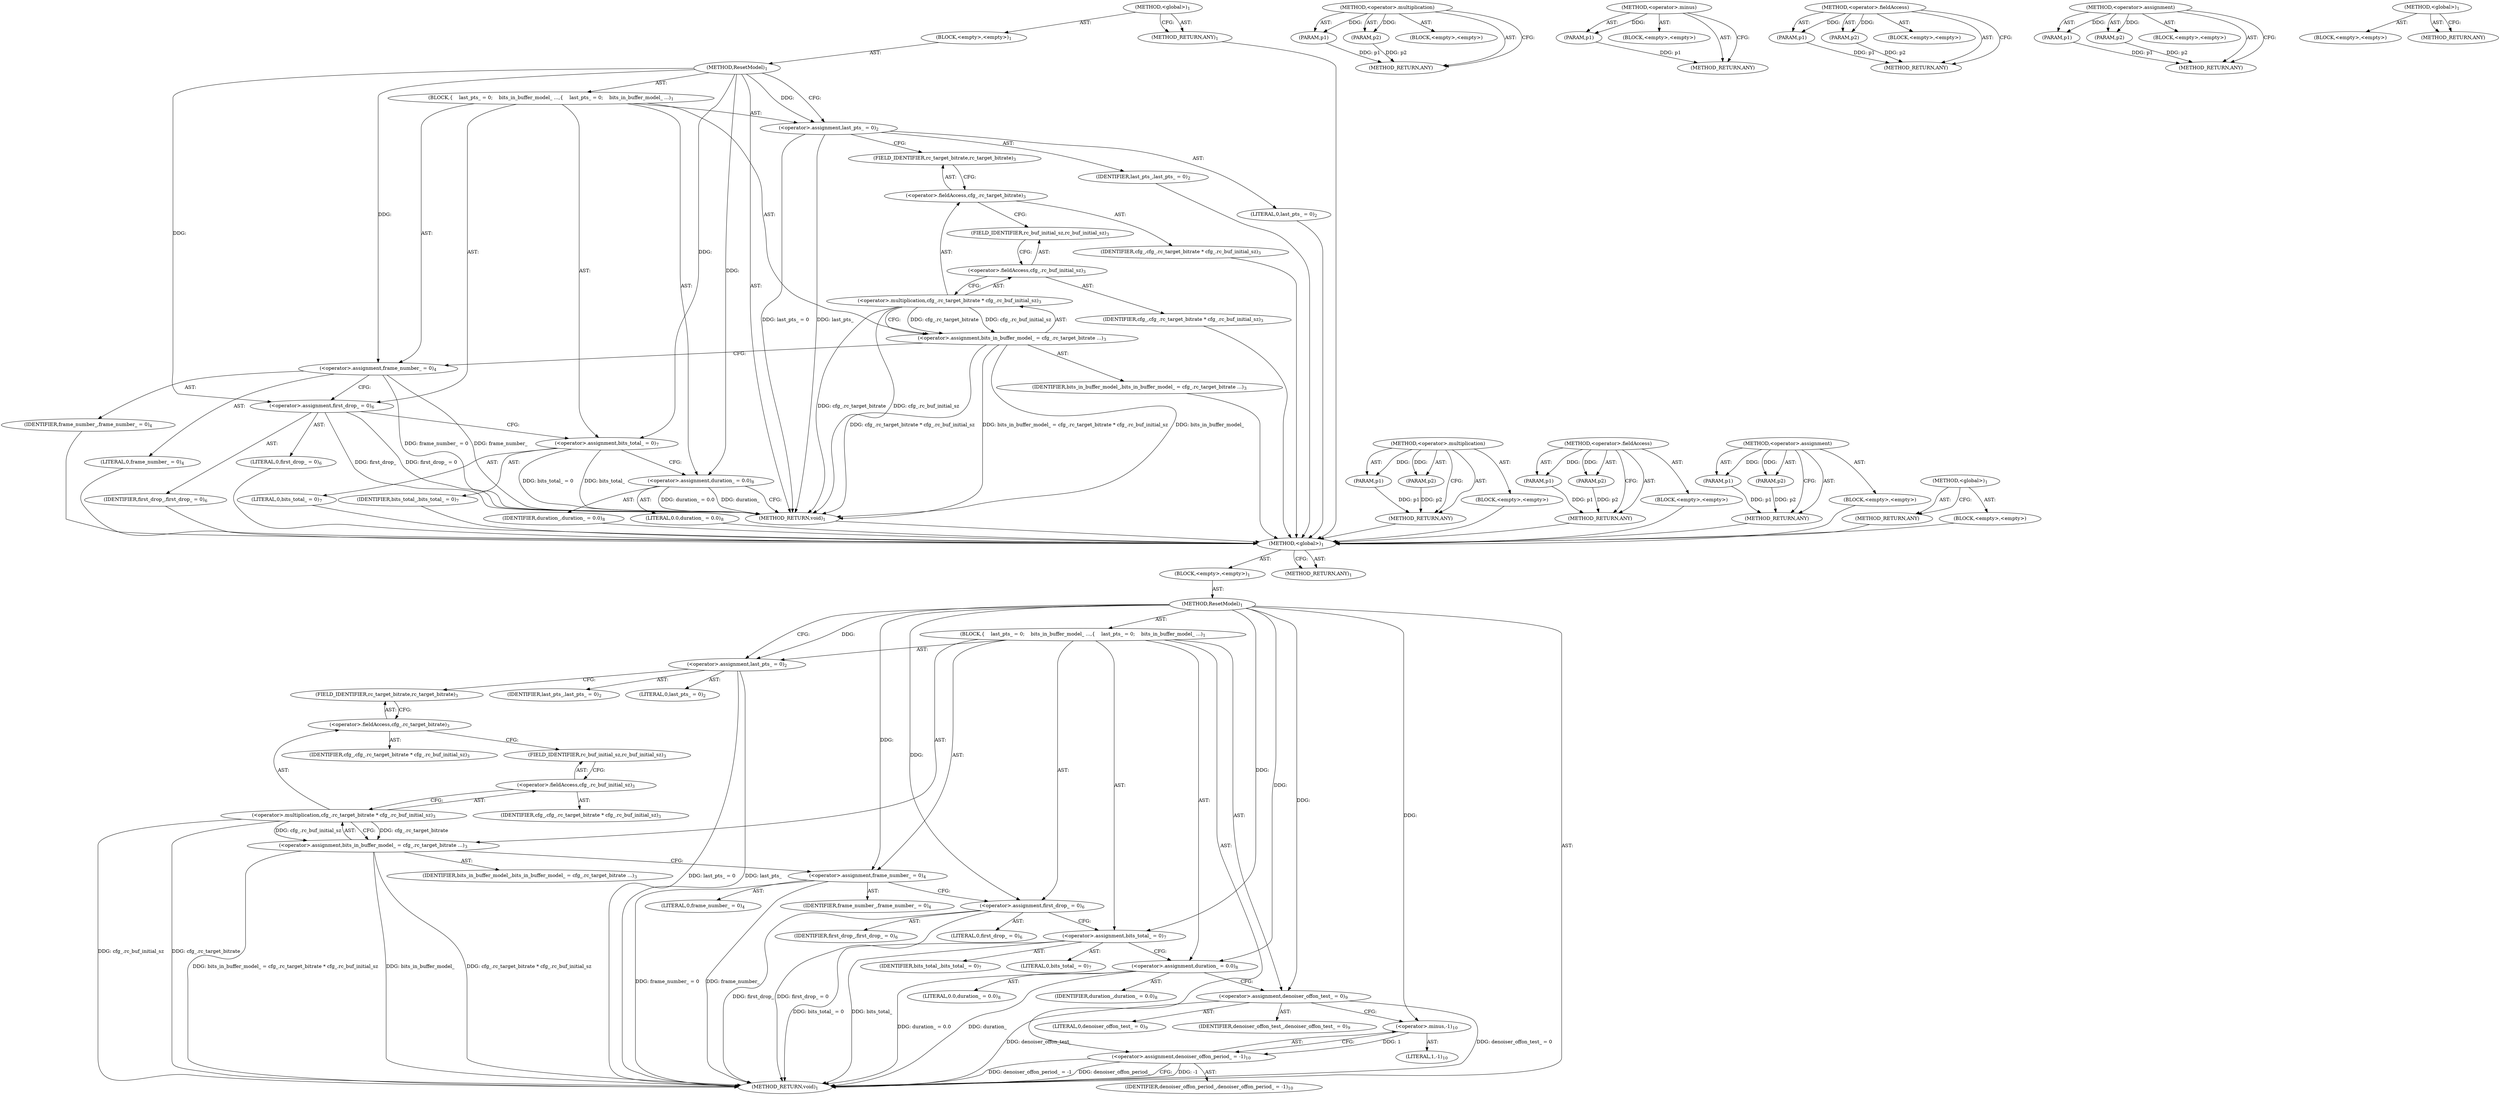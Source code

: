 digraph "&lt;global&gt;" {
vulnerable_6 [label=<(METHOD,&lt;global&gt;)<SUB>1</SUB>>];
vulnerable_7 [label=<(BLOCK,&lt;empty&gt;,&lt;empty&gt;)<SUB>1</SUB>>];
vulnerable_8 [label=<(METHOD,ResetModel)<SUB>1</SUB>>];
vulnerable_9 [label=<(BLOCK,{
    last_pts_ = 0;
    bits_in_buffer_model_ ...,{
    last_pts_ = 0;
    bits_in_buffer_model_ ...)<SUB>1</SUB>>];
vulnerable_10 [label=<(&lt;operator&gt;.assignment,last_pts_ = 0)<SUB>2</SUB>>];
vulnerable_11 [label=<(IDENTIFIER,last_pts_,last_pts_ = 0)<SUB>2</SUB>>];
vulnerable_12 [label=<(LITERAL,0,last_pts_ = 0)<SUB>2</SUB>>];
vulnerable_13 [label=<(&lt;operator&gt;.assignment,bits_in_buffer_model_ = cfg_.rc_target_bitrate ...)<SUB>3</SUB>>];
vulnerable_14 [label=<(IDENTIFIER,bits_in_buffer_model_,bits_in_buffer_model_ = cfg_.rc_target_bitrate ...)<SUB>3</SUB>>];
vulnerable_15 [label=<(&lt;operator&gt;.multiplication,cfg_.rc_target_bitrate * cfg_.rc_buf_initial_sz)<SUB>3</SUB>>];
vulnerable_16 [label=<(&lt;operator&gt;.fieldAccess,cfg_.rc_target_bitrate)<SUB>3</SUB>>];
vulnerable_17 [label=<(IDENTIFIER,cfg_,cfg_.rc_target_bitrate * cfg_.rc_buf_initial_sz)<SUB>3</SUB>>];
vulnerable_18 [label=<(FIELD_IDENTIFIER,rc_target_bitrate,rc_target_bitrate)<SUB>3</SUB>>];
vulnerable_19 [label=<(&lt;operator&gt;.fieldAccess,cfg_.rc_buf_initial_sz)<SUB>3</SUB>>];
vulnerable_20 [label=<(IDENTIFIER,cfg_,cfg_.rc_target_bitrate * cfg_.rc_buf_initial_sz)<SUB>3</SUB>>];
vulnerable_21 [label=<(FIELD_IDENTIFIER,rc_buf_initial_sz,rc_buf_initial_sz)<SUB>3</SUB>>];
vulnerable_22 [label=<(&lt;operator&gt;.assignment,frame_number_ = 0)<SUB>4</SUB>>];
vulnerable_23 [label=<(IDENTIFIER,frame_number_,frame_number_ = 0)<SUB>4</SUB>>];
vulnerable_24 [label=<(LITERAL,0,frame_number_ = 0)<SUB>4</SUB>>];
vulnerable_25 [label=<(&lt;operator&gt;.assignment,first_drop_ = 0)<SUB>6</SUB>>];
vulnerable_26 [label=<(IDENTIFIER,first_drop_,first_drop_ = 0)<SUB>6</SUB>>];
vulnerable_27 [label=<(LITERAL,0,first_drop_ = 0)<SUB>6</SUB>>];
vulnerable_28 [label=<(&lt;operator&gt;.assignment,bits_total_ = 0)<SUB>7</SUB>>];
vulnerable_29 [label=<(IDENTIFIER,bits_total_,bits_total_ = 0)<SUB>7</SUB>>];
vulnerable_30 [label=<(LITERAL,0,bits_total_ = 0)<SUB>7</SUB>>];
vulnerable_31 [label=<(&lt;operator&gt;.assignment,duration_ = 0.0)<SUB>8</SUB>>];
vulnerable_32 [label=<(IDENTIFIER,duration_,duration_ = 0.0)<SUB>8</SUB>>];
vulnerable_33 [label=<(LITERAL,0.0,duration_ = 0.0)<SUB>8</SUB>>];
vulnerable_34 [label=<(METHOD_RETURN,void)<SUB>1</SUB>>];
vulnerable_36 [label=<(METHOD_RETURN,ANY)<SUB>1</SUB>>];
vulnerable_58 [label=<(METHOD,&lt;operator&gt;.multiplication)>];
vulnerable_59 [label=<(PARAM,p1)>];
vulnerable_60 [label=<(PARAM,p2)>];
vulnerable_61 [label=<(BLOCK,&lt;empty&gt;,&lt;empty&gt;)>];
vulnerable_62 [label=<(METHOD_RETURN,ANY)>];
vulnerable_63 [label=<(METHOD,&lt;operator&gt;.fieldAccess)>];
vulnerable_64 [label=<(PARAM,p1)>];
vulnerable_65 [label=<(PARAM,p2)>];
vulnerable_66 [label=<(BLOCK,&lt;empty&gt;,&lt;empty&gt;)>];
vulnerable_67 [label=<(METHOD_RETURN,ANY)>];
vulnerable_53 [label=<(METHOD,&lt;operator&gt;.assignment)>];
vulnerable_54 [label=<(PARAM,p1)>];
vulnerable_55 [label=<(PARAM,p2)>];
vulnerable_56 [label=<(BLOCK,&lt;empty&gt;,&lt;empty&gt;)>];
vulnerable_57 [label=<(METHOD_RETURN,ANY)>];
vulnerable_47 [label=<(METHOD,&lt;global&gt;)<SUB>1</SUB>>];
vulnerable_48 [label=<(BLOCK,&lt;empty&gt;,&lt;empty&gt;)>];
vulnerable_49 [label=<(METHOD_RETURN,ANY)>];
fixed_6 [label=<(METHOD,&lt;global&gt;)<SUB>1</SUB>>];
fixed_7 [label=<(BLOCK,&lt;empty&gt;,&lt;empty&gt;)<SUB>1</SUB>>];
fixed_8 [label=<(METHOD,ResetModel)<SUB>1</SUB>>];
fixed_9 [label=<(BLOCK,{
    last_pts_ = 0;
    bits_in_buffer_model_ ...,{
    last_pts_ = 0;
    bits_in_buffer_model_ ...)<SUB>1</SUB>>];
fixed_10 [label=<(&lt;operator&gt;.assignment,last_pts_ = 0)<SUB>2</SUB>>];
fixed_11 [label=<(IDENTIFIER,last_pts_,last_pts_ = 0)<SUB>2</SUB>>];
fixed_12 [label=<(LITERAL,0,last_pts_ = 0)<SUB>2</SUB>>];
fixed_13 [label=<(&lt;operator&gt;.assignment,bits_in_buffer_model_ = cfg_.rc_target_bitrate ...)<SUB>3</SUB>>];
fixed_14 [label=<(IDENTIFIER,bits_in_buffer_model_,bits_in_buffer_model_ = cfg_.rc_target_bitrate ...)<SUB>3</SUB>>];
fixed_15 [label=<(&lt;operator&gt;.multiplication,cfg_.rc_target_bitrate * cfg_.rc_buf_initial_sz)<SUB>3</SUB>>];
fixed_16 [label=<(&lt;operator&gt;.fieldAccess,cfg_.rc_target_bitrate)<SUB>3</SUB>>];
fixed_17 [label=<(IDENTIFIER,cfg_,cfg_.rc_target_bitrate * cfg_.rc_buf_initial_sz)<SUB>3</SUB>>];
fixed_18 [label=<(FIELD_IDENTIFIER,rc_target_bitrate,rc_target_bitrate)<SUB>3</SUB>>];
fixed_19 [label=<(&lt;operator&gt;.fieldAccess,cfg_.rc_buf_initial_sz)<SUB>3</SUB>>];
fixed_20 [label=<(IDENTIFIER,cfg_,cfg_.rc_target_bitrate * cfg_.rc_buf_initial_sz)<SUB>3</SUB>>];
fixed_21 [label=<(FIELD_IDENTIFIER,rc_buf_initial_sz,rc_buf_initial_sz)<SUB>3</SUB>>];
fixed_22 [label=<(&lt;operator&gt;.assignment,frame_number_ = 0)<SUB>4</SUB>>];
fixed_23 [label=<(IDENTIFIER,frame_number_,frame_number_ = 0)<SUB>4</SUB>>];
fixed_24 [label=<(LITERAL,0,frame_number_ = 0)<SUB>4</SUB>>];
fixed_25 [label=<(&lt;operator&gt;.assignment,first_drop_ = 0)<SUB>6</SUB>>];
fixed_26 [label=<(IDENTIFIER,first_drop_,first_drop_ = 0)<SUB>6</SUB>>];
fixed_27 [label=<(LITERAL,0,first_drop_ = 0)<SUB>6</SUB>>];
fixed_28 [label=<(&lt;operator&gt;.assignment,bits_total_ = 0)<SUB>7</SUB>>];
fixed_29 [label=<(IDENTIFIER,bits_total_,bits_total_ = 0)<SUB>7</SUB>>];
fixed_30 [label=<(LITERAL,0,bits_total_ = 0)<SUB>7</SUB>>];
fixed_31 [label=<(&lt;operator&gt;.assignment,duration_ = 0.0)<SUB>8</SUB>>];
fixed_32 [label=<(IDENTIFIER,duration_,duration_ = 0.0)<SUB>8</SUB>>];
fixed_33 [label=<(LITERAL,0.0,duration_ = 0.0)<SUB>8</SUB>>];
fixed_34 [label=<(&lt;operator&gt;.assignment,denoiser_offon_test_ = 0)<SUB>9</SUB>>];
fixed_35 [label=<(IDENTIFIER,denoiser_offon_test_,denoiser_offon_test_ = 0)<SUB>9</SUB>>];
fixed_36 [label=<(LITERAL,0,denoiser_offon_test_ = 0)<SUB>9</SUB>>];
fixed_37 [label=<(&lt;operator&gt;.assignment,denoiser_offon_period_ = -1)<SUB>10</SUB>>];
fixed_38 [label=<(IDENTIFIER,denoiser_offon_period_,denoiser_offon_period_ = -1)<SUB>10</SUB>>];
fixed_39 [label=<(&lt;operator&gt;.minus,-1)<SUB>10</SUB>>];
fixed_40 [label=<(LITERAL,1,-1)<SUB>10</SUB>>];
fixed_41 [label=<(METHOD_RETURN,void)<SUB>1</SUB>>];
fixed_43 [label=<(METHOD_RETURN,ANY)<SUB>1</SUB>>];
fixed_65 [label=<(METHOD,&lt;operator&gt;.multiplication)>];
fixed_66 [label=<(PARAM,p1)>];
fixed_67 [label=<(PARAM,p2)>];
fixed_68 [label=<(BLOCK,&lt;empty&gt;,&lt;empty&gt;)>];
fixed_69 [label=<(METHOD_RETURN,ANY)>];
fixed_75 [label=<(METHOD,&lt;operator&gt;.minus)>];
fixed_76 [label=<(PARAM,p1)>];
fixed_77 [label=<(BLOCK,&lt;empty&gt;,&lt;empty&gt;)>];
fixed_78 [label=<(METHOD_RETURN,ANY)>];
fixed_70 [label=<(METHOD,&lt;operator&gt;.fieldAccess)>];
fixed_71 [label=<(PARAM,p1)>];
fixed_72 [label=<(PARAM,p2)>];
fixed_73 [label=<(BLOCK,&lt;empty&gt;,&lt;empty&gt;)>];
fixed_74 [label=<(METHOD_RETURN,ANY)>];
fixed_60 [label=<(METHOD,&lt;operator&gt;.assignment)>];
fixed_61 [label=<(PARAM,p1)>];
fixed_62 [label=<(PARAM,p2)>];
fixed_63 [label=<(BLOCK,&lt;empty&gt;,&lt;empty&gt;)>];
fixed_64 [label=<(METHOD_RETURN,ANY)>];
fixed_54 [label=<(METHOD,&lt;global&gt;)<SUB>1</SUB>>];
fixed_55 [label=<(BLOCK,&lt;empty&gt;,&lt;empty&gt;)>];
fixed_56 [label=<(METHOD_RETURN,ANY)>];
vulnerable_6 -> vulnerable_7  [key=0, label="AST: "];
vulnerable_6 -> vulnerable_36  [key=0, label="AST: "];
vulnerable_6 -> vulnerable_36  [key=1, label="CFG: "];
vulnerable_7 -> vulnerable_8  [key=0, label="AST: "];
vulnerable_8 -> vulnerable_9  [key=0, label="AST: "];
vulnerable_8 -> vulnerable_34  [key=0, label="AST: "];
vulnerable_8 -> vulnerable_10  [key=0, label="CFG: "];
vulnerable_8 -> vulnerable_10  [key=1, label="DDG: "];
vulnerable_8 -> vulnerable_22  [key=0, label="DDG: "];
vulnerable_8 -> vulnerable_25  [key=0, label="DDG: "];
vulnerable_8 -> vulnerable_28  [key=0, label="DDG: "];
vulnerable_8 -> vulnerable_31  [key=0, label="DDG: "];
vulnerable_9 -> vulnerable_10  [key=0, label="AST: "];
vulnerable_9 -> vulnerable_13  [key=0, label="AST: "];
vulnerable_9 -> vulnerable_22  [key=0, label="AST: "];
vulnerable_9 -> vulnerable_25  [key=0, label="AST: "];
vulnerable_9 -> vulnerable_28  [key=0, label="AST: "];
vulnerable_9 -> vulnerable_31  [key=0, label="AST: "];
vulnerable_10 -> vulnerable_11  [key=0, label="AST: "];
vulnerable_10 -> vulnerable_12  [key=0, label="AST: "];
vulnerable_10 -> vulnerable_18  [key=0, label="CFG: "];
vulnerable_10 -> vulnerable_34  [key=0, label="DDG: last_pts_ = 0"];
vulnerable_10 -> vulnerable_34  [key=1, label="DDG: last_pts_"];
vulnerable_11 -> fixed_6  [key=0];
vulnerable_12 -> fixed_6  [key=0];
vulnerable_13 -> vulnerable_14  [key=0, label="AST: "];
vulnerable_13 -> vulnerable_15  [key=0, label="AST: "];
vulnerable_13 -> vulnerable_22  [key=0, label="CFG: "];
vulnerable_13 -> vulnerable_34  [key=0, label="DDG: cfg_.rc_target_bitrate * cfg_.rc_buf_initial_sz"];
vulnerable_13 -> vulnerable_34  [key=1, label="DDG: bits_in_buffer_model_ = cfg_.rc_target_bitrate * cfg_.rc_buf_initial_sz"];
vulnerable_13 -> vulnerable_34  [key=2, label="DDG: bits_in_buffer_model_"];
vulnerable_14 -> fixed_6  [key=0];
vulnerable_15 -> vulnerable_16  [key=0, label="AST: "];
vulnerable_15 -> vulnerable_19  [key=0, label="AST: "];
vulnerable_15 -> vulnerable_13  [key=0, label="CFG: "];
vulnerable_15 -> vulnerable_13  [key=1, label="DDG: cfg_.rc_target_bitrate"];
vulnerable_15 -> vulnerable_13  [key=2, label="DDG: cfg_.rc_buf_initial_sz"];
vulnerable_15 -> vulnerable_34  [key=0, label="DDG: cfg_.rc_target_bitrate"];
vulnerable_15 -> vulnerable_34  [key=1, label="DDG: cfg_.rc_buf_initial_sz"];
vulnerable_16 -> vulnerable_17  [key=0, label="AST: "];
vulnerable_16 -> vulnerable_18  [key=0, label="AST: "];
vulnerable_16 -> vulnerable_21  [key=0, label="CFG: "];
vulnerable_17 -> fixed_6  [key=0];
vulnerable_18 -> vulnerable_16  [key=0, label="CFG: "];
vulnerable_19 -> vulnerable_20  [key=0, label="AST: "];
vulnerable_19 -> vulnerable_21  [key=0, label="AST: "];
vulnerable_19 -> vulnerable_15  [key=0, label="CFG: "];
vulnerable_20 -> fixed_6  [key=0];
vulnerable_21 -> vulnerable_19  [key=0, label="CFG: "];
vulnerable_22 -> vulnerable_23  [key=0, label="AST: "];
vulnerable_22 -> vulnerable_24  [key=0, label="AST: "];
vulnerable_22 -> vulnerable_25  [key=0, label="CFG: "];
vulnerable_22 -> vulnerable_34  [key=0, label="DDG: frame_number_ = 0"];
vulnerable_22 -> vulnerable_34  [key=1, label="DDG: frame_number_"];
vulnerable_23 -> fixed_6  [key=0];
vulnerable_24 -> fixed_6  [key=0];
vulnerable_25 -> vulnerable_26  [key=0, label="AST: "];
vulnerable_25 -> vulnerable_27  [key=0, label="AST: "];
vulnerable_25 -> vulnerable_28  [key=0, label="CFG: "];
vulnerable_25 -> vulnerable_34  [key=0, label="DDG: first_drop_ = 0"];
vulnerable_25 -> vulnerable_34  [key=1, label="DDG: first_drop_"];
vulnerable_26 -> fixed_6  [key=0];
vulnerable_27 -> fixed_6  [key=0];
vulnerable_28 -> vulnerable_29  [key=0, label="AST: "];
vulnerable_28 -> vulnerable_30  [key=0, label="AST: "];
vulnerable_28 -> vulnerable_31  [key=0, label="CFG: "];
vulnerable_28 -> vulnerable_34  [key=0, label="DDG: bits_total_ = 0"];
vulnerable_28 -> vulnerable_34  [key=1, label="DDG: bits_total_"];
vulnerable_29 -> fixed_6  [key=0];
vulnerable_30 -> fixed_6  [key=0];
vulnerable_31 -> vulnerable_32  [key=0, label="AST: "];
vulnerable_31 -> vulnerable_33  [key=0, label="AST: "];
vulnerable_31 -> vulnerable_34  [key=0, label="CFG: "];
vulnerable_31 -> vulnerable_34  [key=1, label="DDG: duration_ = 0.0"];
vulnerable_31 -> vulnerable_34  [key=2, label="DDG: duration_"];
vulnerable_32 -> fixed_6  [key=0];
vulnerable_33 -> fixed_6  [key=0];
vulnerable_34 -> fixed_6  [key=0];
vulnerable_36 -> fixed_6  [key=0];
vulnerable_58 -> vulnerable_59  [key=0, label="AST: "];
vulnerable_58 -> vulnerable_59  [key=1, label="DDG: "];
vulnerable_58 -> vulnerable_61  [key=0, label="AST: "];
vulnerable_58 -> vulnerable_60  [key=0, label="AST: "];
vulnerable_58 -> vulnerable_60  [key=1, label="DDG: "];
vulnerable_58 -> vulnerable_62  [key=0, label="AST: "];
vulnerable_58 -> vulnerable_62  [key=1, label="CFG: "];
vulnerable_59 -> vulnerable_62  [key=0, label="DDG: p1"];
vulnerable_60 -> vulnerable_62  [key=0, label="DDG: p2"];
vulnerable_61 -> fixed_6  [key=0];
vulnerable_62 -> fixed_6  [key=0];
vulnerable_63 -> vulnerable_64  [key=0, label="AST: "];
vulnerable_63 -> vulnerable_64  [key=1, label="DDG: "];
vulnerable_63 -> vulnerable_66  [key=0, label="AST: "];
vulnerable_63 -> vulnerable_65  [key=0, label="AST: "];
vulnerable_63 -> vulnerable_65  [key=1, label="DDG: "];
vulnerable_63 -> vulnerable_67  [key=0, label="AST: "];
vulnerable_63 -> vulnerable_67  [key=1, label="CFG: "];
vulnerable_64 -> vulnerable_67  [key=0, label="DDG: p1"];
vulnerable_65 -> vulnerable_67  [key=0, label="DDG: p2"];
vulnerable_66 -> fixed_6  [key=0];
vulnerable_67 -> fixed_6  [key=0];
vulnerable_53 -> vulnerable_54  [key=0, label="AST: "];
vulnerable_53 -> vulnerable_54  [key=1, label="DDG: "];
vulnerable_53 -> vulnerable_56  [key=0, label="AST: "];
vulnerable_53 -> vulnerable_55  [key=0, label="AST: "];
vulnerable_53 -> vulnerable_55  [key=1, label="DDG: "];
vulnerable_53 -> vulnerable_57  [key=0, label="AST: "];
vulnerable_53 -> vulnerable_57  [key=1, label="CFG: "];
vulnerable_54 -> vulnerable_57  [key=0, label="DDG: p1"];
vulnerable_55 -> vulnerable_57  [key=0, label="DDG: p2"];
vulnerable_56 -> fixed_6  [key=0];
vulnerable_57 -> fixed_6  [key=0];
vulnerable_47 -> vulnerable_48  [key=0, label="AST: "];
vulnerable_47 -> vulnerable_49  [key=0, label="AST: "];
vulnerable_47 -> vulnerable_49  [key=1, label="CFG: "];
vulnerable_48 -> fixed_6  [key=0];
vulnerable_49 -> fixed_6  [key=0];
fixed_6 -> fixed_7  [key=0, label="AST: "];
fixed_6 -> fixed_43  [key=0, label="AST: "];
fixed_6 -> fixed_43  [key=1, label="CFG: "];
fixed_7 -> fixed_8  [key=0, label="AST: "];
fixed_8 -> fixed_9  [key=0, label="AST: "];
fixed_8 -> fixed_41  [key=0, label="AST: "];
fixed_8 -> fixed_10  [key=0, label="CFG: "];
fixed_8 -> fixed_10  [key=1, label="DDG: "];
fixed_8 -> fixed_22  [key=0, label="DDG: "];
fixed_8 -> fixed_25  [key=0, label="DDG: "];
fixed_8 -> fixed_28  [key=0, label="DDG: "];
fixed_8 -> fixed_31  [key=0, label="DDG: "];
fixed_8 -> fixed_34  [key=0, label="DDG: "];
fixed_8 -> fixed_39  [key=0, label="DDG: "];
fixed_9 -> fixed_10  [key=0, label="AST: "];
fixed_9 -> fixed_13  [key=0, label="AST: "];
fixed_9 -> fixed_22  [key=0, label="AST: "];
fixed_9 -> fixed_25  [key=0, label="AST: "];
fixed_9 -> fixed_28  [key=0, label="AST: "];
fixed_9 -> fixed_31  [key=0, label="AST: "];
fixed_9 -> fixed_34  [key=0, label="AST: "];
fixed_9 -> fixed_37  [key=0, label="AST: "];
fixed_10 -> fixed_11  [key=0, label="AST: "];
fixed_10 -> fixed_12  [key=0, label="AST: "];
fixed_10 -> fixed_18  [key=0, label="CFG: "];
fixed_10 -> fixed_41  [key=0, label="DDG: last_pts_ = 0"];
fixed_10 -> fixed_41  [key=1, label="DDG: last_pts_"];
fixed_13 -> fixed_14  [key=0, label="AST: "];
fixed_13 -> fixed_15  [key=0, label="AST: "];
fixed_13 -> fixed_22  [key=0, label="CFG: "];
fixed_13 -> fixed_41  [key=0, label="DDG: cfg_.rc_target_bitrate * cfg_.rc_buf_initial_sz"];
fixed_13 -> fixed_41  [key=1, label="DDG: bits_in_buffer_model_ = cfg_.rc_target_bitrate * cfg_.rc_buf_initial_sz"];
fixed_13 -> fixed_41  [key=2, label="DDG: bits_in_buffer_model_"];
fixed_15 -> fixed_16  [key=0, label="AST: "];
fixed_15 -> fixed_19  [key=0, label="AST: "];
fixed_15 -> fixed_13  [key=0, label="CFG: "];
fixed_15 -> fixed_13  [key=1, label="DDG: cfg_.rc_target_bitrate"];
fixed_15 -> fixed_13  [key=2, label="DDG: cfg_.rc_buf_initial_sz"];
fixed_15 -> fixed_41  [key=0, label="DDG: cfg_.rc_target_bitrate"];
fixed_15 -> fixed_41  [key=1, label="DDG: cfg_.rc_buf_initial_sz"];
fixed_16 -> fixed_17  [key=0, label="AST: "];
fixed_16 -> fixed_18  [key=0, label="AST: "];
fixed_16 -> fixed_21  [key=0, label="CFG: "];
fixed_18 -> fixed_16  [key=0, label="CFG: "];
fixed_19 -> fixed_20  [key=0, label="AST: "];
fixed_19 -> fixed_21  [key=0, label="AST: "];
fixed_19 -> fixed_15  [key=0, label="CFG: "];
fixed_21 -> fixed_19  [key=0, label="CFG: "];
fixed_22 -> fixed_23  [key=0, label="AST: "];
fixed_22 -> fixed_24  [key=0, label="AST: "];
fixed_22 -> fixed_25  [key=0, label="CFG: "];
fixed_22 -> fixed_41  [key=0, label="DDG: frame_number_ = 0"];
fixed_22 -> fixed_41  [key=1, label="DDG: frame_number_"];
fixed_25 -> fixed_26  [key=0, label="AST: "];
fixed_25 -> fixed_27  [key=0, label="AST: "];
fixed_25 -> fixed_28  [key=0, label="CFG: "];
fixed_25 -> fixed_41  [key=0, label="DDG: first_drop_ = 0"];
fixed_25 -> fixed_41  [key=1, label="DDG: first_drop_"];
fixed_28 -> fixed_29  [key=0, label="AST: "];
fixed_28 -> fixed_30  [key=0, label="AST: "];
fixed_28 -> fixed_31  [key=0, label="CFG: "];
fixed_28 -> fixed_41  [key=0, label="DDG: bits_total_ = 0"];
fixed_28 -> fixed_41  [key=1, label="DDG: bits_total_"];
fixed_31 -> fixed_32  [key=0, label="AST: "];
fixed_31 -> fixed_33  [key=0, label="AST: "];
fixed_31 -> fixed_34  [key=0, label="CFG: "];
fixed_31 -> fixed_41  [key=0, label="DDG: duration_ = 0.0"];
fixed_31 -> fixed_41  [key=1, label="DDG: duration_"];
fixed_34 -> fixed_35  [key=0, label="AST: "];
fixed_34 -> fixed_36  [key=0, label="AST: "];
fixed_34 -> fixed_39  [key=0, label="CFG: "];
fixed_34 -> fixed_41  [key=0, label="DDG: denoiser_offon_test_ = 0"];
fixed_34 -> fixed_41  [key=1, label="DDG: denoiser_offon_test_"];
fixed_37 -> fixed_38  [key=0, label="AST: "];
fixed_37 -> fixed_39  [key=0, label="AST: "];
fixed_37 -> fixed_41  [key=0, label="CFG: "];
fixed_37 -> fixed_41  [key=1, label="DDG: -1"];
fixed_37 -> fixed_41  [key=2, label="DDG: denoiser_offon_period_ = -1"];
fixed_37 -> fixed_41  [key=3, label="DDG: denoiser_offon_period_"];
fixed_39 -> fixed_40  [key=0, label="AST: "];
fixed_39 -> fixed_37  [key=0, label="CFG: "];
fixed_39 -> fixed_37  [key=1, label="DDG: 1"];
fixed_65 -> fixed_66  [key=0, label="AST: "];
fixed_65 -> fixed_66  [key=1, label="DDG: "];
fixed_65 -> fixed_68  [key=0, label="AST: "];
fixed_65 -> fixed_67  [key=0, label="AST: "];
fixed_65 -> fixed_67  [key=1, label="DDG: "];
fixed_65 -> fixed_69  [key=0, label="AST: "];
fixed_65 -> fixed_69  [key=1, label="CFG: "];
fixed_66 -> fixed_69  [key=0, label="DDG: p1"];
fixed_67 -> fixed_69  [key=0, label="DDG: p2"];
fixed_75 -> fixed_76  [key=0, label="AST: "];
fixed_75 -> fixed_76  [key=1, label="DDG: "];
fixed_75 -> fixed_77  [key=0, label="AST: "];
fixed_75 -> fixed_78  [key=0, label="AST: "];
fixed_75 -> fixed_78  [key=1, label="CFG: "];
fixed_76 -> fixed_78  [key=0, label="DDG: p1"];
fixed_70 -> fixed_71  [key=0, label="AST: "];
fixed_70 -> fixed_71  [key=1, label="DDG: "];
fixed_70 -> fixed_73  [key=0, label="AST: "];
fixed_70 -> fixed_72  [key=0, label="AST: "];
fixed_70 -> fixed_72  [key=1, label="DDG: "];
fixed_70 -> fixed_74  [key=0, label="AST: "];
fixed_70 -> fixed_74  [key=1, label="CFG: "];
fixed_71 -> fixed_74  [key=0, label="DDG: p1"];
fixed_72 -> fixed_74  [key=0, label="DDG: p2"];
fixed_60 -> fixed_61  [key=0, label="AST: "];
fixed_60 -> fixed_61  [key=1, label="DDG: "];
fixed_60 -> fixed_63  [key=0, label="AST: "];
fixed_60 -> fixed_62  [key=0, label="AST: "];
fixed_60 -> fixed_62  [key=1, label="DDG: "];
fixed_60 -> fixed_64  [key=0, label="AST: "];
fixed_60 -> fixed_64  [key=1, label="CFG: "];
fixed_61 -> fixed_64  [key=0, label="DDG: p1"];
fixed_62 -> fixed_64  [key=0, label="DDG: p2"];
fixed_54 -> fixed_55  [key=0, label="AST: "];
fixed_54 -> fixed_56  [key=0, label="AST: "];
fixed_54 -> fixed_56  [key=1, label="CFG: "];
}
